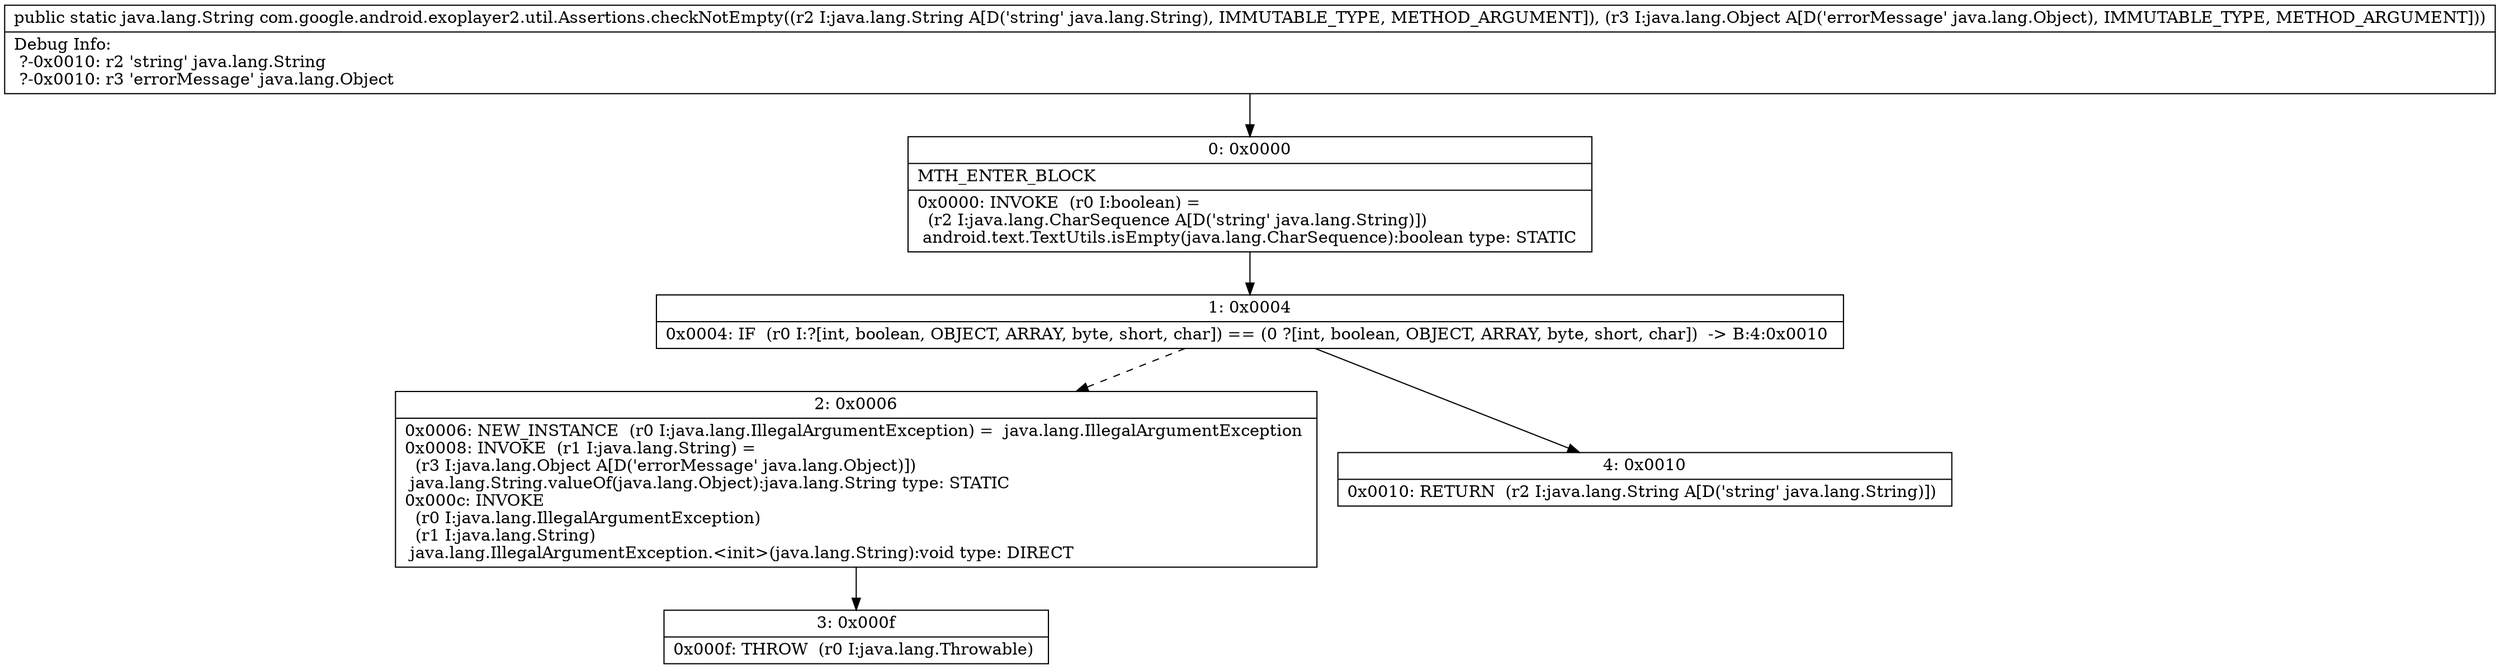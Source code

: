 digraph "CFG forcom.google.android.exoplayer2.util.Assertions.checkNotEmpty(Ljava\/lang\/String;Ljava\/lang\/Object;)Ljava\/lang\/String;" {
Node_0 [shape=record,label="{0\:\ 0x0000|MTH_ENTER_BLOCK\l|0x0000: INVOKE  (r0 I:boolean) = \l  (r2 I:java.lang.CharSequence A[D('string' java.lang.String)])\l android.text.TextUtils.isEmpty(java.lang.CharSequence):boolean type: STATIC \l}"];
Node_1 [shape=record,label="{1\:\ 0x0004|0x0004: IF  (r0 I:?[int, boolean, OBJECT, ARRAY, byte, short, char]) == (0 ?[int, boolean, OBJECT, ARRAY, byte, short, char])  \-\> B:4:0x0010 \l}"];
Node_2 [shape=record,label="{2\:\ 0x0006|0x0006: NEW_INSTANCE  (r0 I:java.lang.IllegalArgumentException) =  java.lang.IllegalArgumentException \l0x0008: INVOKE  (r1 I:java.lang.String) = \l  (r3 I:java.lang.Object A[D('errorMessage' java.lang.Object)])\l java.lang.String.valueOf(java.lang.Object):java.lang.String type: STATIC \l0x000c: INVOKE  \l  (r0 I:java.lang.IllegalArgumentException)\l  (r1 I:java.lang.String)\l java.lang.IllegalArgumentException.\<init\>(java.lang.String):void type: DIRECT \l}"];
Node_3 [shape=record,label="{3\:\ 0x000f|0x000f: THROW  (r0 I:java.lang.Throwable) \l}"];
Node_4 [shape=record,label="{4\:\ 0x0010|0x0010: RETURN  (r2 I:java.lang.String A[D('string' java.lang.String)]) \l}"];
MethodNode[shape=record,label="{public static java.lang.String com.google.android.exoplayer2.util.Assertions.checkNotEmpty((r2 I:java.lang.String A[D('string' java.lang.String), IMMUTABLE_TYPE, METHOD_ARGUMENT]), (r3 I:java.lang.Object A[D('errorMessage' java.lang.Object), IMMUTABLE_TYPE, METHOD_ARGUMENT]))  | Debug Info:\l  ?\-0x0010: r2 'string' java.lang.String\l  ?\-0x0010: r3 'errorMessage' java.lang.Object\l}"];
MethodNode -> Node_0;
Node_0 -> Node_1;
Node_1 -> Node_2[style=dashed];
Node_1 -> Node_4;
Node_2 -> Node_3;
}


